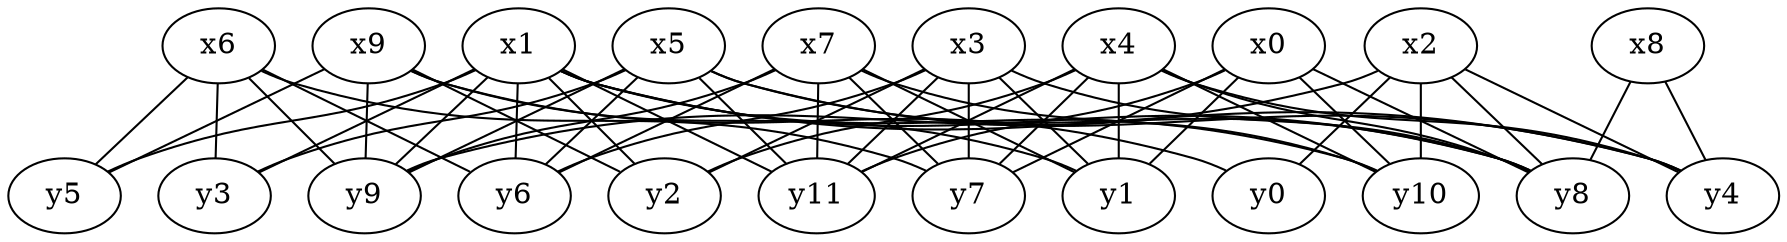 strict graph grafo_10_12 {
	"x1";
	"x5";
	"x2";
	"x6";
	"x8";
	"x7";
	"x9";
	"x4";
	"x0";
	"x3";
	"y5";
	"y0";
	"y7";
	"y3";
	"y2";
	"y10";
	"y1";
	"y9";
	"y6";
	"y8";
	"y11";
	"y4";

	"x1" -- "y9";
	"x1" -- "y5";
	"x1" -- "y11";
	"x1" -- "y6";
	"x1" -- "y10";
	"x1" -- "y3";
	"x1" -- "y2";
	"x1" -- "y4";
	"x1" -- "y8";
	"x5" -- "y9";
	"x5" -- "y4";
	"x5" -- "y8";
	"x5" -- "y11";
	"x5" -- "y3";
	"x5" -- "y6";
	"x2" -- "y4";
	"x2" -- "y0";
	"x2" -- "y8";
	"x2" -- "y9";
	"x2" -- "y10";
	"x6" -- "y7";
	"x6" -- "y5";
	"x6" -- "y3";
	"x6" -- "y9";
	"x6" -- "y6";
	"x8" -- "y8";
	"x8" -- "y4";
	"x7" -- "y11";
	"x7" -- "y7";
	"x7" -- "y10";
	"x7" -- "y1";
	"x7" -- "y9";
	"x7" -- "y6";
	"x9" -- "y2";
	"x9" -- "y5";
	"x9" -- "y1";
	"x9" -- "y9";
	"x9" -- "y0";
	"x4" -- "y1";
	"x4" -- "y2";
	"x4" -- "y7";
	"x4" -- "y10";
	"x4" -- "y11";
	"x4" -- "y4";
	"x4" -- "y8";
	"x0" -- "y10";
	"x0" -- "y7";
	"x0" -- "y11";
	"x0" -- "y1";
	"x0" -- "y8";
	"x3" -- "y2";
	"x3" -- "y8";
	"x3" -- "y11";
	"x3" -- "y1";
	"x3" -- "y7";
	"x3" -- "y6";
}
